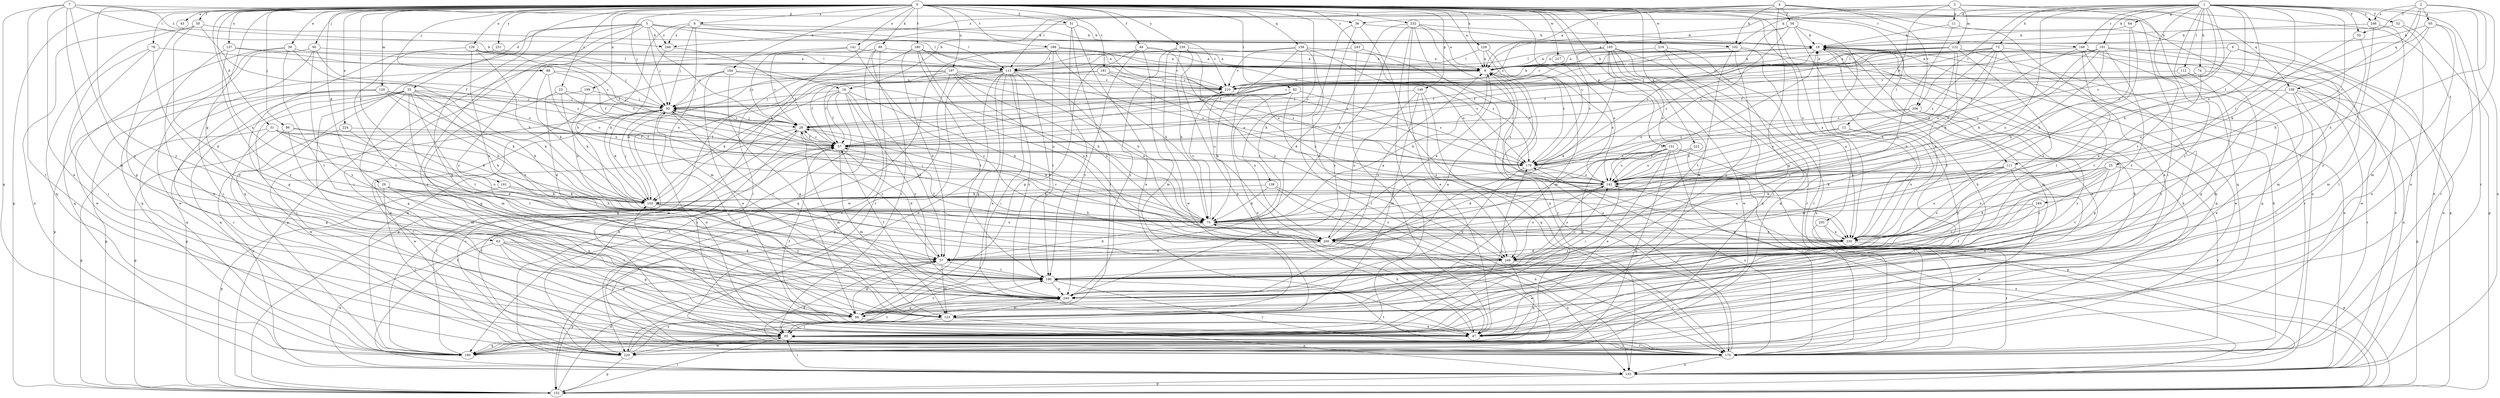 strict digraph  {
0;
1;
2;
3;
4;
5;
6;
7;
8;
9;
11;
12;
16;
18;
23;
25;
28;
29;
31;
35;
36;
37;
39;
43;
47;
49;
50;
51;
52;
55;
56;
57;
63;
64;
65;
66;
72;
74;
75;
78;
82;
85;
86;
88;
90;
93;
99;
101;
102;
103;
105;
111;
112;
113;
120;
122;
123;
126;
133;
137;
138;
141;
142;
149;
151;
152;
158;
159;
160;
161;
166;
169;
170;
179;
180;
181;
184;
188;
190;
197;
199;
200;
205;
206;
210;
217;
219;
220;
223;
224;
229;
230;
231;
232;
239;
240;
243;
246;
248;
249;
0 -> 8  [label=a];
0 -> 9  [label=a];
0 -> 23  [label=c];
0 -> 29  [label=d];
0 -> 31  [label=d];
0 -> 35  [label=d];
0 -> 39  [label=e];
0 -> 43  [label=e];
0 -> 47  [label=e];
0 -> 49  [label=f];
0 -> 50  [label=f];
0 -> 51  [label=f];
0 -> 63  [label=g];
0 -> 78  [label=i];
0 -> 82  [label=i];
0 -> 86  [label=j];
0 -> 88  [label=j];
0 -> 90  [label=j];
0 -> 93  [label=j];
0 -> 99  [label=k];
0 -> 105  [label=l];
0 -> 111  [label=l];
0 -> 120  [label=m];
0 -> 126  [label=n];
0 -> 133  [label=n];
0 -> 137  [label=o];
0 -> 138  [label=o];
0 -> 141  [label=o];
0 -> 149  [label=p];
0 -> 151  [label=p];
0 -> 152  [label=p];
0 -> 158  [label=q];
0 -> 159  [label=q];
0 -> 161  [label=r];
0 -> 166  [label=r];
0 -> 179  [label=s];
0 -> 180  [label=t];
0 -> 181  [label=t];
0 -> 184  [label=t];
0 -> 188  [label=t];
0 -> 197  [label=u];
0 -> 199  [label=u];
0 -> 200  [label=u];
0 -> 205  [label=v];
0 -> 217  [label=w];
0 -> 219  [label=w];
0 -> 223  [label=x];
0 -> 224  [label=x];
0 -> 229  [label=x];
0 -> 230  [label=x];
0 -> 231  [label=y];
0 -> 232  [label=y];
0 -> 239  [label=y];
0 -> 240  [label=y];
0 -> 243  [label=z];
1 -> 25  [label=c];
1 -> 28  [label=c];
1 -> 36  [label=d];
1 -> 52  [label=f];
1 -> 55  [label=f];
1 -> 64  [label=g];
1 -> 72  [label=h];
1 -> 74  [label=h];
1 -> 75  [label=h];
1 -> 101  [label=k];
1 -> 111  [label=l];
1 -> 112  [label=l];
1 -> 133  [label=n];
1 -> 142  [label=o];
1 -> 166  [label=r];
1 -> 169  [label=r];
1 -> 170  [label=r];
1 -> 179  [label=s];
1 -> 190  [label=t];
1 -> 200  [label=u];
1 -> 206  [label=v];
1 -> 240  [label=y];
1 -> 246  [label=z];
2 -> 55  [label=f];
2 -> 65  [label=g];
2 -> 85  [label=i];
2 -> 142  [label=o];
2 -> 159  [label=q];
2 -> 230  [label=x];
2 -> 246  [label=z];
3 -> 11  [label=b];
3 -> 12  [label=b];
3 -> 102  [label=k];
3 -> 113  [label=l];
3 -> 122  [label=m];
3 -> 133  [label=n];
3 -> 160  [label=q];
4 -> 9  [label=a];
4 -> 16  [label=b];
4 -> 47  [label=e];
4 -> 56  [label=f];
4 -> 66  [label=g];
4 -> 85  [label=i];
4 -> 102  [label=k];
4 -> 206  [label=v];
4 -> 248  [label=z];
5 -> 28  [label=c];
5 -> 47  [label=e];
5 -> 66  [label=g];
5 -> 85  [label=i];
5 -> 93  [label=j];
5 -> 102  [label=k];
5 -> 113  [label=l];
5 -> 160  [label=q];
5 -> 210  [label=v];
5 -> 240  [label=y];
5 -> 248  [label=z];
6 -> 9  [label=a];
6 -> 57  [label=f];
6 -> 123  [label=m];
6 -> 133  [label=n];
7 -> 16  [label=b];
7 -> 36  [label=d];
7 -> 47  [label=e];
7 -> 85  [label=i];
7 -> 123  [label=m];
7 -> 160  [label=q];
7 -> 240  [label=y];
7 -> 248  [label=z];
8 -> 18  [label=b];
8 -> 75  [label=h];
8 -> 93  [label=j];
8 -> 113  [label=l];
8 -> 123  [label=m];
8 -> 248  [label=z];
9 -> 18  [label=b];
9 -> 75  [label=h];
9 -> 142  [label=o];
9 -> 152  [label=p];
9 -> 170  [label=r];
9 -> 210  [label=v];
11 -> 18  [label=b];
11 -> 152  [label=p];
11 -> 200  [label=u];
12 -> 57  [label=f];
12 -> 142  [label=o];
12 -> 230  [label=x];
12 -> 240  [label=y];
16 -> 37  [label=d];
16 -> 57  [label=f];
16 -> 75  [label=h];
16 -> 93  [label=j];
16 -> 103  [label=k];
16 -> 133  [label=n];
16 -> 170  [label=r];
16 -> 240  [label=y];
18 -> 9  [label=a];
18 -> 47  [label=e];
18 -> 57  [label=f];
18 -> 123  [label=m];
18 -> 160  [label=q];
18 -> 210  [label=v];
18 -> 220  [label=w];
23 -> 66  [label=g];
23 -> 93  [label=j];
23 -> 103  [label=k];
23 -> 179  [label=s];
25 -> 37  [label=d];
25 -> 75  [label=h];
25 -> 103  [label=k];
25 -> 142  [label=o];
25 -> 170  [label=r];
25 -> 190  [label=t];
25 -> 230  [label=x];
25 -> 249  [label=z];
28 -> 57  [label=f];
28 -> 75  [label=h];
28 -> 85  [label=i];
28 -> 93  [label=j];
28 -> 123  [label=m];
28 -> 220  [label=w];
29 -> 66  [label=g];
29 -> 103  [label=k];
29 -> 170  [label=r];
29 -> 190  [label=t];
29 -> 249  [label=z];
31 -> 37  [label=d];
31 -> 57  [label=f];
31 -> 66  [label=g];
31 -> 103  [label=k];
31 -> 152  [label=p];
31 -> 200  [label=u];
35 -> 47  [label=e];
35 -> 66  [label=g];
35 -> 75  [label=h];
35 -> 85  [label=i];
35 -> 93  [label=j];
35 -> 103  [label=k];
35 -> 123  [label=m];
35 -> 152  [label=p];
35 -> 160  [label=q];
35 -> 190  [label=t];
35 -> 249  [label=z];
36 -> 18  [label=b];
36 -> 37  [label=d];
36 -> 75  [label=h];
36 -> 170  [label=r];
37 -> 9  [label=a];
37 -> 28  [label=c];
37 -> 66  [label=g];
37 -> 123  [label=m];
37 -> 152  [label=p];
37 -> 190  [label=t];
39 -> 9  [label=a];
39 -> 142  [label=o];
39 -> 160  [label=q];
39 -> 190  [label=t];
39 -> 220  [label=w];
47 -> 18  [label=b];
47 -> 57  [label=f];
47 -> 75  [label=h];
47 -> 103  [label=k];
49 -> 9  [label=a];
49 -> 66  [label=g];
49 -> 123  [label=m];
49 -> 230  [label=x];
49 -> 240  [label=y];
50 -> 18  [label=b];
50 -> 37  [label=d];
50 -> 57  [label=f];
50 -> 66  [label=g];
50 -> 133  [label=n];
50 -> 160  [label=q];
51 -> 18  [label=b];
51 -> 47  [label=e];
51 -> 85  [label=i];
51 -> 103  [label=k];
51 -> 190  [label=t];
52 -> 18  [label=b];
52 -> 47  [label=e];
52 -> 152  [label=p];
55 -> 190  [label=t];
55 -> 200  [label=u];
56 -> 9  [label=a];
56 -> 18  [label=b];
56 -> 179  [label=s];
56 -> 200  [label=u];
56 -> 230  [label=x];
56 -> 240  [label=y];
57 -> 18  [label=b];
57 -> 28  [label=c];
57 -> 37  [label=d];
57 -> 123  [label=m];
57 -> 179  [label=s];
63 -> 37  [label=d];
63 -> 47  [label=e];
63 -> 66  [label=g];
63 -> 85  [label=i];
63 -> 133  [label=n];
63 -> 190  [label=t];
64 -> 18  [label=b];
64 -> 75  [label=h];
64 -> 200  [label=u];
65 -> 18  [label=b];
65 -> 75  [label=h];
65 -> 103  [label=k];
65 -> 123  [label=m];
65 -> 170  [label=r];
66 -> 18  [label=b];
66 -> 47  [label=e];
66 -> 190  [label=t];
72 -> 9  [label=a];
72 -> 57  [label=f];
72 -> 93  [label=j];
72 -> 103  [label=k];
72 -> 142  [label=o];
72 -> 179  [label=s];
72 -> 190  [label=t];
72 -> 210  [label=v];
72 -> 220  [label=w];
74 -> 28  [label=c];
74 -> 133  [label=n];
74 -> 210  [label=v];
74 -> 230  [label=x];
75 -> 37  [label=d];
75 -> 93  [label=j];
75 -> 200  [label=u];
75 -> 210  [label=v];
75 -> 230  [label=x];
78 -> 85  [label=i];
78 -> 113  [label=l];
78 -> 160  [label=q];
78 -> 240  [label=y];
82 -> 47  [label=e];
82 -> 75  [label=h];
82 -> 93  [label=j];
82 -> 179  [label=s];
82 -> 200  [label=u];
82 -> 249  [label=z];
85 -> 160  [label=q];
85 -> 170  [label=r];
85 -> 179  [label=s];
85 -> 220  [label=w];
86 -> 57  [label=f];
86 -> 103  [label=k];
86 -> 123  [label=m];
86 -> 152  [label=p];
88 -> 57  [label=f];
88 -> 103  [label=k];
88 -> 142  [label=o];
88 -> 152  [label=p];
88 -> 210  [label=v];
90 -> 85  [label=i];
90 -> 113  [label=l];
90 -> 179  [label=s];
90 -> 220  [label=w];
90 -> 240  [label=y];
93 -> 28  [label=c];
93 -> 47  [label=e];
93 -> 103  [label=k];
93 -> 170  [label=r];
93 -> 190  [label=t];
93 -> 220  [label=w];
99 -> 9  [label=a];
99 -> 28  [label=c];
99 -> 85  [label=i];
99 -> 170  [label=r];
99 -> 220  [label=w];
101 -> 47  [label=e];
101 -> 57  [label=f];
101 -> 75  [label=h];
101 -> 103  [label=k];
101 -> 113  [label=l];
101 -> 123  [label=m];
101 -> 142  [label=o];
101 -> 190  [label=t];
101 -> 210  [label=v];
102 -> 9  [label=a];
102 -> 133  [label=n];
102 -> 190  [label=t];
102 -> 230  [label=x];
102 -> 240  [label=y];
103 -> 75  [label=h];
103 -> 93  [label=j];
103 -> 200  [label=u];
103 -> 240  [label=y];
105 -> 37  [label=d];
105 -> 113  [label=l];
105 -> 133  [label=n];
105 -> 142  [label=o];
105 -> 160  [label=q];
105 -> 170  [label=r];
105 -> 179  [label=s];
105 -> 220  [label=w];
111 -> 47  [label=e];
111 -> 85  [label=i];
111 -> 142  [label=o];
111 -> 200  [label=u];
111 -> 230  [label=x];
111 -> 249  [label=z];
112 -> 66  [label=g];
112 -> 123  [label=m];
112 -> 210  [label=v];
113 -> 47  [label=e];
113 -> 57  [label=f];
113 -> 66  [label=g];
113 -> 85  [label=i];
113 -> 93  [label=j];
113 -> 152  [label=p];
113 -> 190  [label=t];
113 -> 200  [label=u];
113 -> 210  [label=v];
113 -> 220  [label=w];
113 -> 240  [label=y];
120 -> 28  [label=c];
120 -> 75  [label=h];
120 -> 93  [label=j];
120 -> 103  [label=k];
120 -> 142  [label=o];
120 -> 152  [label=p];
120 -> 160  [label=q];
120 -> 170  [label=r];
122 -> 9  [label=a];
122 -> 28  [label=c];
122 -> 57  [label=f];
122 -> 142  [label=o];
122 -> 160  [label=q];
122 -> 179  [label=s];
122 -> 230  [label=x];
122 -> 249  [label=z];
123 -> 85  [label=i];
123 -> 93  [label=j];
123 -> 133  [label=n];
126 -> 57  [label=f];
126 -> 93  [label=j];
126 -> 103  [label=k];
126 -> 113  [label=l];
126 -> 190  [label=t];
126 -> 249  [label=z];
133 -> 57  [label=f];
133 -> 85  [label=i];
133 -> 152  [label=p];
137 -> 28  [label=c];
137 -> 47  [label=e];
137 -> 113  [label=l];
137 -> 240  [label=y];
138 -> 75  [label=h];
138 -> 103  [label=k];
138 -> 133  [label=n];
138 -> 249  [label=z];
141 -> 9  [label=a];
141 -> 28  [label=c];
141 -> 152  [label=p];
141 -> 249  [label=z];
142 -> 103  [label=k];
142 -> 249  [label=z];
149 -> 93  [label=j];
149 -> 123  [label=m];
149 -> 160  [label=q];
149 -> 200  [label=u];
149 -> 249  [label=z];
151 -> 37  [label=d];
151 -> 47  [label=e];
151 -> 66  [label=g];
151 -> 85  [label=i];
151 -> 142  [label=o];
151 -> 152  [label=p];
151 -> 160  [label=q];
151 -> 170  [label=r];
151 -> 179  [label=s];
152 -> 37  [label=d];
152 -> 85  [label=i];
152 -> 142  [label=o];
158 -> 9  [label=a];
158 -> 113  [label=l];
158 -> 142  [label=o];
158 -> 170  [label=r];
158 -> 179  [label=s];
158 -> 200  [label=u];
158 -> 210  [label=v];
158 -> 249  [label=z];
159 -> 47  [label=e];
159 -> 85  [label=i];
159 -> 93  [label=j];
159 -> 152  [label=p];
159 -> 170  [label=r];
159 -> 240  [label=y];
160 -> 57  [label=f];
161 -> 75  [label=h];
161 -> 103  [label=k];
161 -> 152  [label=p];
166 -> 9  [label=a];
166 -> 85  [label=i];
166 -> 133  [label=n];
166 -> 142  [label=o];
166 -> 170  [label=r];
166 -> 190  [label=t];
169 -> 75  [label=h];
169 -> 190  [label=t];
169 -> 220  [label=w];
169 -> 249  [label=z];
170 -> 9  [label=a];
170 -> 18  [label=b];
170 -> 37  [label=d];
170 -> 85  [label=i];
170 -> 133  [label=n];
170 -> 179  [label=s];
170 -> 190  [label=t];
179 -> 142  [label=o];
179 -> 240  [label=y];
180 -> 9  [label=a];
180 -> 37  [label=d];
180 -> 85  [label=i];
180 -> 179  [label=s];
180 -> 190  [label=t];
180 -> 200  [label=u];
180 -> 210  [label=v];
181 -> 57  [label=f];
181 -> 142  [label=o];
181 -> 160  [label=q];
181 -> 179  [label=s];
181 -> 210  [label=v];
184 -> 47  [label=e];
184 -> 66  [label=g];
184 -> 75  [label=h];
184 -> 93  [label=j];
184 -> 160  [label=q];
184 -> 210  [label=v];
188 -> 75  [label=h];
188 -> 113  [label=l];
188 -> 142  [label=o];
188 -> 160  [label=q];
188 -> 179  [label=s];
188 -> 190  [label=t];
190 -> 142  [label=o];
190 -> 170  [label=r];
190 -> 240  [label=y];
197 -> 75  [label=h];
197 -> 103  [label=k];
197 -> 152  [label=p];
197 -> 170  [label=r];
197 -> 179  [label=s];
197 -> 200  [label=u];
197 -> 210  [label=v];
197 -> 220  [label=w];
197 -> 230  [label=x];
199 -> 37  [label=d];
199 -> 75  [label=h];
199 -> 93  [label=j];
200 -> 9  [label=a];
200 -> 18  [label=b];
200 -> 37  [label=d];
200 -> 57  [label=f];
200 -> 133  [label=n];
200 -> 220  [label=w];
205 -> 152  [label=p];
205 -> 170  [label=r];
205 -> 230  [label=x];
206 -> 28  [label=c];
206 -> 66  [label=g];
206 -> 142  [label=o];
206 -> 179  [label=s];
206 -> 240  [label=y];
210 -> 18  [label=b];
210 -> 93  [label=j];
217 -> 142  [label=o];
219 -> 9  [label=a];
219 -> 85  [label=i];
219 -> 160  [label=q];
219 -> 170  [label=r];
220 -> 18  [label=b];
220 -> 28  [label=c];
220 -> 57  [label=f];
220 -> 152  [label=p];
220 -> 190  [label=t];
220 -> 240  [label=y];
223 -> 142  [label=o];
223 -> 170  [label=r];
223 -> 179  [label=s];
224 -> 57  [label=f];
224 -> 133  [label=n];
224 -> 190  [label=t];
229 -> 9  [label=a];
229 -> 113  [label=l];
229 -> 123  [label=m];
229 -> 179  [label=s];
230 -> 18  [label=b];
230 -> 28  [label=c];
230 -> 37  [label=d];
230 -> 93  [label=j];
230 -> 170  [label=r];
230 -> 249  [label=z];
231 -> 9  [label=a];
231 -> 66  [label=g];
232 -> 9  [label=a];
232 -> 18  [label=b];
232 -> 47  [label=e];
232 -> 75  [label=h];
232 -> 85  [label=i];
232 -> 133  [label=n];
232 -> 230  [label=x];
232 -> 240  [label=y];
239 -> 9  [label=a];
239 -> 47  [label=e];
239 -> 75  [label=h];
239 -> 220  [label=w];
239 -> 240  [label=y];
239 -> 249  [label=z];
240 -> 9  [label=a];
240 -> 57  [label=f];
240 -> 66  [label=g];
240 -> 123  [label=m];
243 -> 47  [label=e];
243 -> 113  [label=l];
243 -> 142  [label=o];
246 -> 18  [label=b];
246 -> 85  [label=i];
246 -> 240  [label=y];
248 -> 57  [label=f];
248 -> 103  [label=k];
249 -> 142  [label=o];
249 -> 160  [label=q];
249 -> 170  [label=r];
}
